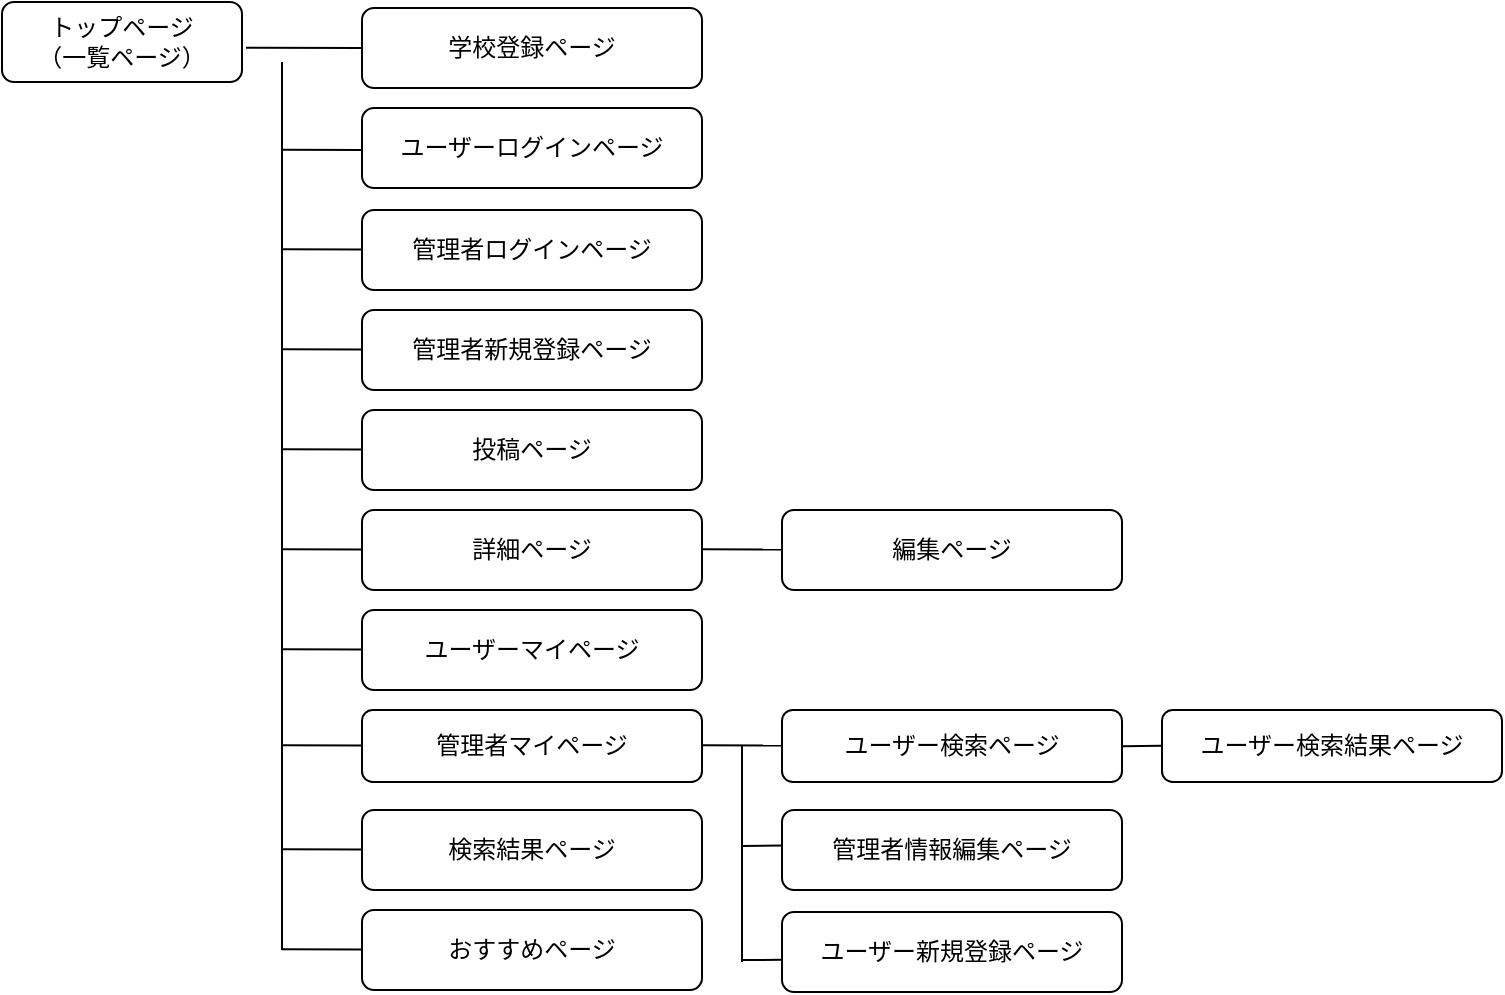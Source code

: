 <mxfile>
    <diagram id="YKpSy3tqFyf17KYW1UV9" name="ページ1">
        <mxGraphModel dx="866" dy="673" grid="0" gridSize="10" guides="1" tooltips="1" connect="1" arrows="1" fold="1" page="0" pageScale="1" pageWidth="827" pageHeight="1169" math="0" shadow="0">
            <root>
                <mxCell id="0"/>
                <mxCell id="1" parent="0"/>
                <mxCell id="2" value="トップページ&lt;br&gt;（一覧ページ）" style="rounded=1;whiteSpace=wrap;html=1;" parent="1" vertex="1">
                    <mxGeometry x="20" y="90" width="120" height="40" as="geometry"/>
                </mxCell>
                <mxCell id="3" value="ユーザーログインページ" style="rounded=1;whiteSpace=wrap;html=1;" parent="1" vertex="1">
                    <mxGeometry x="200" y="143" width="170" height="40" as="geometry"/>
                </mxCell>
                <mxCell id="5" value="ユーザー新規登録ページ" style="rounded=1;whiteSpace=wrap;html=1;" parent="1" vertex="1">
                    <mxGeometry x="410" y="545" width="170" height="40" as="geometry"/>
                </mxCell>
                <mxCell id="8" value="管理者ログインページ" style="rounded=1;whiteSpace=wrap;html=1;" parent="1" vertex="1">
                    <mxGeometry x="200" y="194" width="170" height="40" as="geometry"/>
                </mxCell>
                <mxCell id="10" value="管理者新規登録ページ" style="rounded=1;whiteSpace=wrap;html=1;" parent="1" vertex="1">
                    <mxGeometry x="200" y="244" width="170" height="40" as="geometry"/>
                </mxCell>
                <mxCell id="18" value="投稿ページ" style="rounded=1;whiteSpace=wrap;html=1;" parent="1" vertex="1">
                    <mxGeometry x="200" y="294" width="170" height="40" as="geometry"/>
                </mxCell>
                <mxCell id="19" value="詳細ページ" style="rounded=1;whiteSpace=wrap;html=1;" parent="1" vertex="1">
                    <mxGeometry x="200" y="344" width="170" height="40" as="geometry"/>
                </mxCell>
                <mxCell id="20" value="ユーザーマイページ" style="rounded=1;whiteSpace=wrap;html=1;" parent="1" vertex="1">
                    <mxGeometry x="200" y="394" width="170" height="40" as="geometry"/>
                </mxCell>
                <mxCell id="21" value="管理者マイページ" style="rounded=1;whiteSpace=wrap;html=1;" parent="1" vertex="1">
                    <mxGeometry x="200" y="444" width="170" height="36" as="geometry"/>
                </mxCell>
                <mxCell id="22" value="検索結果ページ" style="rounded=1;whiteSpace=wrap;html=1;" parent="1" vertex="1">
                    <mxGeometry x="200" y="494" width="170" height="40" as="geometry"/>
                </mxCell>
                <mxCell id="23" value="おすすめページ" style="rounded=1;whiteSpace=wrap;html=1;" parent="1" vertex="1">
                    <mxGeometry x="200" y="544" width="170" height="40" as="geometry"/>
                </mxCell>
                <mxCell id="24" value="ユーザー検索ページ" style="rounded=1;whiteSpace=wrap;html=1;" parent="1" vertex="1">
                    <mxGeometry x="410" y="444" width="170" height="36" as="geometry"/>
                </mxCell>
                <mxCell id="25" value="編集ページ" style="rounded=1;whiteSpace=wrap;html=1;" parent="1" vertex="1">
                    <mxGeometry x="410" y="344" width="170" height="40" as="geometry"/>
                </mxCell>
                <mxCell id="26" value="ユーザー検索結果ページ" style="rounded=1;whiteSpace=wrap;html=1;" parent="1" vertex="1">
                    <mxGeometry x="600" y="444" width="170" height="36" as="geometry"/>
                </mxCell>
                <mxCell id="27" value="管理者情報編集ページ" style="rounded=1;whiteSpace=wrap;html=1;" parent="1" vertex="1">
                    <mxGeometry x="410" y="494" width="170" height="40" as="geometry"/>
                </mxCell>
                <mxCell id="29" value="" style="endArrow=none;html=1;exitX=1.017;exitY=0.572;exitDx=0;exitDy=0;exitPerimeter=0;entryX=0;entryY=0.5;entryDx=0;entryDy=0;" parent="1" source="2" target="46" edge="1">
                    <mxGeometry width="50" height="50" relative="1" as="geometry">
                        <mxPoint x="250" y="343" as="sourcePoint"/>
                        <mxPoint x="300" y="293" as="targetPoint"/>
                    </mxGeometry>
                </mxCell>
                <mxCell id="31" value="" style="endArrow=none;html=1;" parent="1" edge="1">
                    <mxGeometry width="50" height="50" relative="1" as="geometry">
                        <mxPoint x="160" y="120" as="sourcePoint"/>
                        <mxPoint x="160" y="564" as="targetPoint"/>
                    </mxGeometry>
                </mxCell>
                <mxCell id="32" value="" style="endArrow=none;html=1;exitX=1.017;exitY=0.572;exitDx=0;exitDy=0;exitPerimeter=0;" parent="1" edge="1">
                    <mxGeometry width="50" height="50" relative="1" as="geometry">
                        <mxPoint x="160.0" y="163.89" as="sourcePoint"/>
                        <mxPoint x="200" y="164" as="targetPoint"/>
                    </mxGeometry>
                </mxCell>
                <mxCell id="33" value="" style="endArrow=none;html=1;exitX=1.017;exitY=0.572;exitDx=0;exitDy=0;exitPerimeter=0;" parent="1" edge="1">
                    <mxGeometry width="50" height="50" relative="1" as="geometry">
                        <mxPoint x="160" y="213.68" as="sourcePoint"/>
                        <mxPoint x="200.0" y="213.79" as="targetPoint"/>
                    </mxGeometry>
                </mxCell>
                <mxCell id="34" value="" style="endArrow=none;html=1;exitX=1.017;exitY=0.572;exitDx=0;exitDy=0;exitPerimeter=0;" parent="1" edge="1">
                    <mxGeometry width="50" height="50" relative="1" as="geometry">
                        <mxPoint x="160" y="263.68" as="sourcePoint"/>
                        <mxPoint x="200.0" y="263.79" as="targetPoint"/>
                    </mxGeometry>
                </mxCell>
                <mxCell id="35" value="" style="endArrow=none;html=1;exitX=1.017;exitY=0.572;exitDx=0;exitDy=0;exitPerimeter=0;" parent="1" edge="1">
                    <mxGeometry width="50" height="50" relative="1" as="geometry">
                        <mxPoint x="160" y="313.68" as="sourcePoint"/>
                        <mxPoint x="200.0" y="313.79" as="targetPoint"/>
                    </mxGeometry>
                </mxCell>
                <mxCell id="36" value="" style="endArrow=none;html=1;exitX=1.017;exitY=0.572;exitDx=0;exitDy=0;exitPerimeter=0;" parent="1" edge="1">
                    <mxGeometry width="50" height="50" relative="1" as="geometry">
                        <mxPoint x="160" y="363.68" as="sourcePoint"/>
                        <mxPoint x="200.0" y="363.79" as="targetPoint"/>
                    </mxGeometry>
                </mxCell>
                <mxCell id="37" value="" style="endArrow=none;html=1;exitX=1.017;exitY=0.572;exitDx=0;exitDy=0;exitPerimeter=0;" parent="1" edge="1">
                    <mxGeometry width="50" height="50" relative="1" as="geometry">
                        <mxPoint x="160" y="413.68" as="sourcePoint"/>
                        <mxPoint x="200.0" y="413.79" as="targetPoint"/>
                    </mxGeometry>
                </mxCell>
                <mxCell id="38" value="" style="endArrow=none;html=1;exitX=1.017;exitY=0.572;exitDx=0;exitDy=0;exitPerimeter=0;" parent="1" edge="1">
                    <mxGeometry width="50" height="50" relative="1" as="geometry">
                        <mxPoint x="160" y="461.68" as="sourcePoint"/>
                        <mxPoint x="200.0" y="461.79" as="targetPoint"/>
                    </mxGeometry>
                </mxCell>
                <mxCell id="39" value="" style="endArrow=none;html=1;exitX=1.017;exitY=0.572;exitDx=0;exitDy=0;exitPerimeter=0;" parent="1" edge="1">
                    <mxGeometry width="50" height="50" relative="1" as="geometry">
                        <mxPoint x="160" y="513.68" as="sourcePoint"/>
                        <mxPoint x="200.0" y="513.79" as="targetPoint"/>
                    </mxGeometry>
                </mxCell>
                <mxCell id="40" value="" style="endArrow=none;html=1;exitX=1.017;exitY=0.572;exitDx=0;exitDy=0;exitPerimeter=0;" parent="1" edge="1">
                    <mxGeometry width="50" height="50" relative="1" as="geometry">
                        <mxPoint x="160" y="563.68" as="sourcePoint"/>
                        <mxPoint x="200.0" y="563.79" as="targetPoint"/>
                    </mxGeometry>
                </mxCell>
                <mxCell id="41" value="" style="endArrow=none;html=1;exitX=1.017;exitY=0.572;exitDx=0;exitDy=0;exitPerimeter=0;" parent="1" edge="1">
                    <mxGeometry width="50" height="50" relative="1" as="geometry">
                        <mxPoint x="370" y="363.68" as="sourcePoint"/>
                        <mxPoint x="410.0" y="363.79" as="targetPoint"/>
                    </mxGeometry>
                </mxCell>
                <mxCell id="42" value="" style="endArrow=none;html=1;exitX=1.017;exitY=0.572;exitDx=0;exitDy=0;exitPerimeter=0;" parent="1" edge="1">
                    <mxGeometry width="50" height="50" relative="1" as="geometry">
                        <mxPoint x="370.0" y="461.68" as="sourcePoint"/>
                        <mxPoint x="410.0" y="461.79" as="targetPoint"/>
                    </mxGeometry>
                </mxCell>
                <mxCell id="43" value="" style="endArrow=none;html=1;" parent="1" edge="1">
                    <mxGeometry width="50" height="50" relative="1" as="geometry">
                        <mxPoint x="390" y="512" as="sourcePoint"/>
                        <mxPoint x="410.0" y="511.79" as="targetPoint"/>
                    </mxGeometry>
                </mxCell>
                <mxCell id="44" value="" style="endArrow=none;html=1;" parent="1" edge="1">
                    <mxGeometry width="50" height="50" relative="1" as="geometry">
                        <mxPoint x="390" y="462" as="sourcePoint"/>
                        <mxPoint x="390" y="570" as="targetPoint"/>
                    </mxGeometry>
                </mxCell>
                <mxCell id="45" value="" style="endArrow=none;html=1;" parent="1" edge="1">
                    <mxGeometry width="50" height="50" relative="1" as="geometry">
                        <mxPoint x="580" y="462.09" as="sourcePoint"/>
                        <mxPoint x="600.0" y="461.88" as="targetPoint"/>
                    </mxGeometry>
                </mxCell>
                <mxCell id="46" value="学校登録ページ" style="rounded=1;whiteSpace=wrap;html=1;" vertex="1" parent="1">
                    <mxGeometry x="200" y="93" width="170" height="40" as="geometry"/>
                </mxCell>
                <mxCell id="49" value="" style="endArrow=none;html=1;" edge="1" parent="1">
                    <mxGeometry width="50" height="50" relative="1" as="geometry">
                        <mxPoint x="390" y="569.06" as="sourcePoint"/>
                        <mxPoint x="410" y="568.85" as="targetPoint"/>
                    </mxGeometry>
                </mxCell>
            </root>
        </mxGraphModel>
    </diagram>
</mxfile>